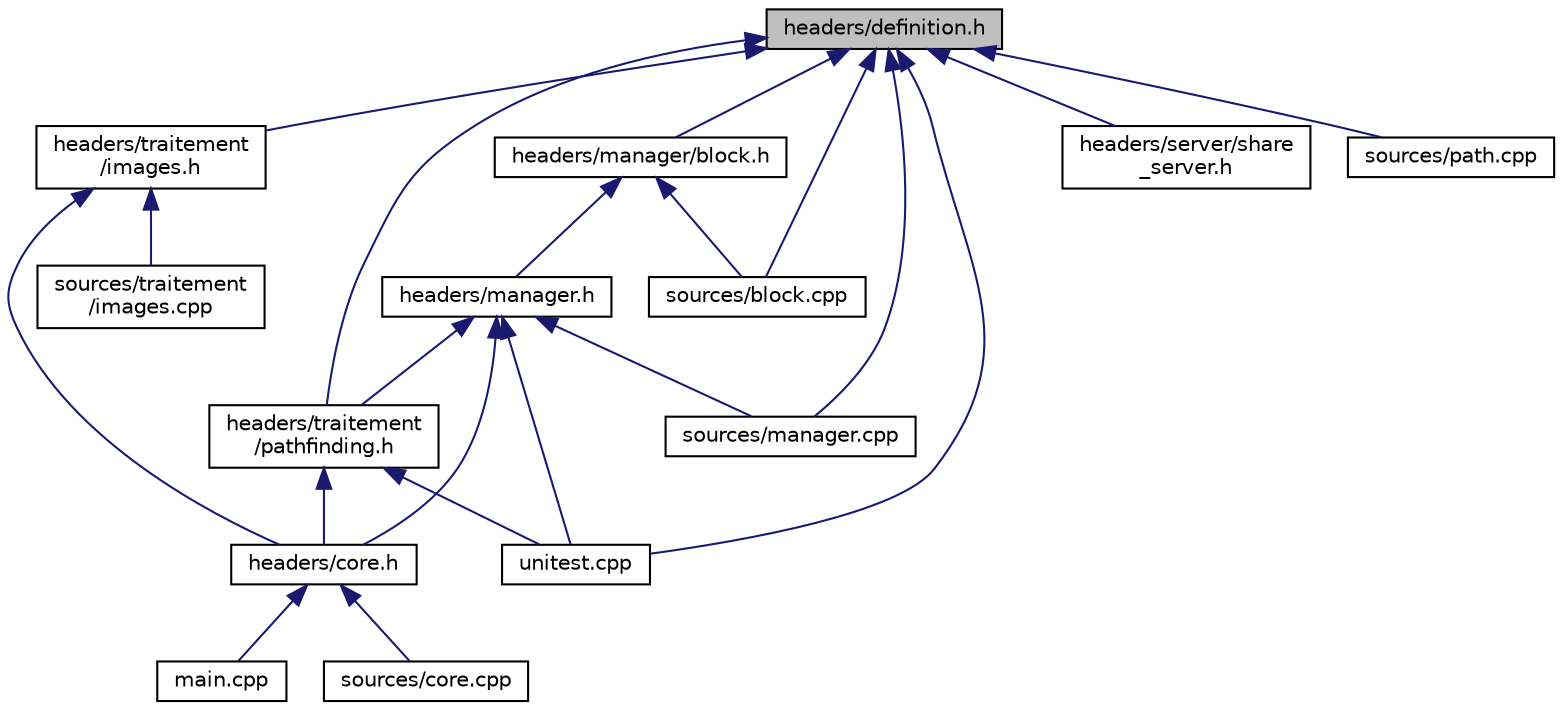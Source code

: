 digraph "headers/definition.h"
{
  edge [fontname="Helvetica",fontsize="10",labelfontname="Helvetica",labelfontsize="10"];
  node [fontname="Helvetica",fontsize="10",shape=record];
  Node1 [label="headers/definition.h",height=0.2,width=0.4,color="black", fillcolor="grey75", style="filled" fontcolor="black"];
  Node1 -> Node2 [dir="back",color="midnightblue",fontsize="10",style="solid"];
  Node2 [label="headers/manager/block.h",height=0.2,width=0.4,color="black", fillcolor="white", style="filled",URL="$block_8h.html",tooltip="Abstract of MultipleObject  Virtual function. "];
  Node2 -> Node3 [dir="back",color="midnightblue",fontsize="10",style="solid"];
  Node3 [label="headers/manager.h",height=0.2,width=0.4,color="black", fillcolor="white", style="filled",URL="$manager_8h.html",tooltip="allow to know *_DEF into the matrix (include &quot;definition.h&quot;) "];
  Node3 -> Node4 [dir="back",color="midnightblue",fontsize="10",style="solid"];
  Node4 [label="headers/core.h",height=0.2,width=0.4,color="black", fillcolor="white", style="filled",URL="$core_8h.html",tooltip="State of State Machine. "];
  Node4 -> Node5 [dir="back",color="midnightblue",fontsize="10",style="solid"];
  Node5 [label="main.cpp",height=0.2,width=0.4,color="black", fillcolor="white", style="filled",URL="$main_8cpp.html"];
  Node4 -> Node6 [dir="back",color="midnightblue",fontsize="10",style="solid"];
  Node6 [label="sources/core.cpp",height=0.2,width=0.4,color="black", fillcolor="white", style="filled",URL="$core_8cpp.html"];
  Node3 -> Node7 [dir="back",color="midnightblue",fontsize="10",style="solid"];
  Node7 [label="headers/traitement\l/pathfinding.h",height=0.2,width=0.4,color="black", fillcolor="white", style="filled",URL="$pathfinding_8h.html",tooltip="Search the best way to go to Arrival. "];
  Node7 -> Node4 [dir="back",color="midnightblue",fontsize="10",style="solid"];
  Node7 -> Node8 [dir="back",color="midnightblue",fontsize="10",style="solid"];
  Node8 [label="unitest.cpp",height=0.2,width=0.4,color="black", fillcolor="white", style="filled",URL="$unitest_8cpp.html"];
  Node3 -> Node9 [dir="back",color="midnightblue",fontsize="10",style="solid"];
  Node9 [label="sources/manager.cpp",height=0.2,width=0.4,color="black", fillcolor="white", style="filled",URL="$manager_8cpp.html"];
  Node3 -> Node8 [dir="back",color="midnightblue",fontsize="10",style="solid"];
  Node2 -> Node10 [dir="back",color="midnightblue",fontsize="10",style="solid"];
  Node10 [label="sources/block.cpp",height=0.2,width=0.4,color="black", fillcolor="white", style="filled",URL="$block_8cpp.html"];
  Node1 -> Node7 [dir="back",color="midnightblue",fontsize="10",style="solid"];
  Node1 -> Node11 [dir="back",color="midnightblue",fontsize="10",style="solid"];
  Node11 [label="headers/traitement\l/images.h",height=0.2,width=0.4,color="black", fillcolor="white", style="filled",URL="$images_8h.html",tooltip="can initialize all variables  call in constructor (private function) "];
  Node11 -> Node4 [dir="back",color="midnightblue",fontsize="10",style="solid"];
  Node11 -> Node12 [dir="back",color="midnightblue",fontsize="10",style="solid"];
  Node12 [label="sources/traitement\l/images.cpp",height=0.2,width=0.4,color="black", fillcolor="white", style="filled",URL="$images_8cpp.html"];
  Node1 -> Node13 [dir="back",color="midnightblue",fontsize="10",style="solid"];
  Node13 [label="headers/server/share\l_server.h",height=0.2,width=0.4,color="black", fillcolor="white", style="filled",URL="$share__server_8h.html"];
  Node1 -> Node10 [dir="back",color="midnightblue",fontsize="10",style="solid"];
  Node1 -> Node9 [dir="back",color="midnightblue",fontsize="10",style="solid"];
  Node1 -> Node14 [dir="back",color="midnightblue",fontsize="10",style="solid"];
  Node14 [label="sources/path.cpp",height=0.2,width=0.4,color="black", fillcolor="white", style="filled",URL="$path_8cpp.html"];
  Node1 -> Node8 [dir="back",color="midnightblue",fontsize="10",style="solid"];
}

